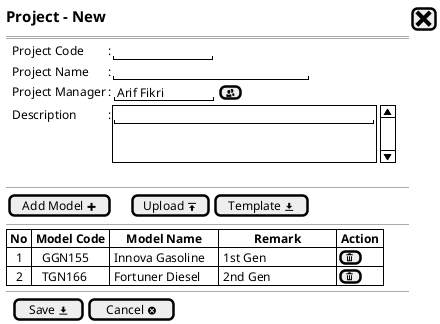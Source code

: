 @startsalt
{
  <size:15><b>Project - New|[<size:25><&x>]|*
  ==
  {
    .|Project Code       |: |"            "|*
    .|Project Name       |: |"                        "|*
    .|Project Manager    |: {|" Arif Fikri "|[<&people>]|}*
    .|Description        |: {SI|"                                "
    .
    .|}*
  }
  .
  --
  {
    [Add Model <&plus>]|.|.|.|[Upload <&data-transfer-upload>]| [Template <&data-transfer-download>]|*
  }
  --
  {#
    | <b>No | <b>Model Code |     <b>Model Name     |           <b>Remark           |<b> Action |*
    |    1  |    GGN155     | Innova Gasoline       | 1st Gen                       | [<&trash>]|*
    |    2  |    TGN166     | Fortuner Diesel       | 2nd Gen                       | [<&trash>]|*
  }
  --
  {
  .|[ Save <&data-transfer-download>] |  [Cancel <&circle-x> ]|*
  }
}
@endsalt